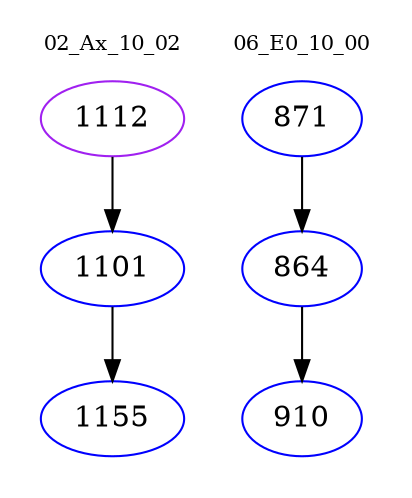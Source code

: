 digraph{
subgraph cluster_0 {
color = white
label = "02_Ax_10_02";
fontsize=10;
T0_1112 [label="1112", color="purple"]
T0_1112 -> T0_1101 [color="black"]
T0_1101 [label="1101", color="blue"]
T0_1101 -> T0_1155 [color="black"]
T0_1155 [label="1155", color="blue"]
}
subgraph cluster_1 {
color = white
label = "06_E0_10_00";
fontsize=10;
T1_871 [label="871", color="blue"]
T1_871 -> T1_864 [color="black"]
T1_864 [label="864", color="blue"]
T1_864 -> T1_910 [color="black"]
T1_910 [label="910", color="blue"]
}
}
